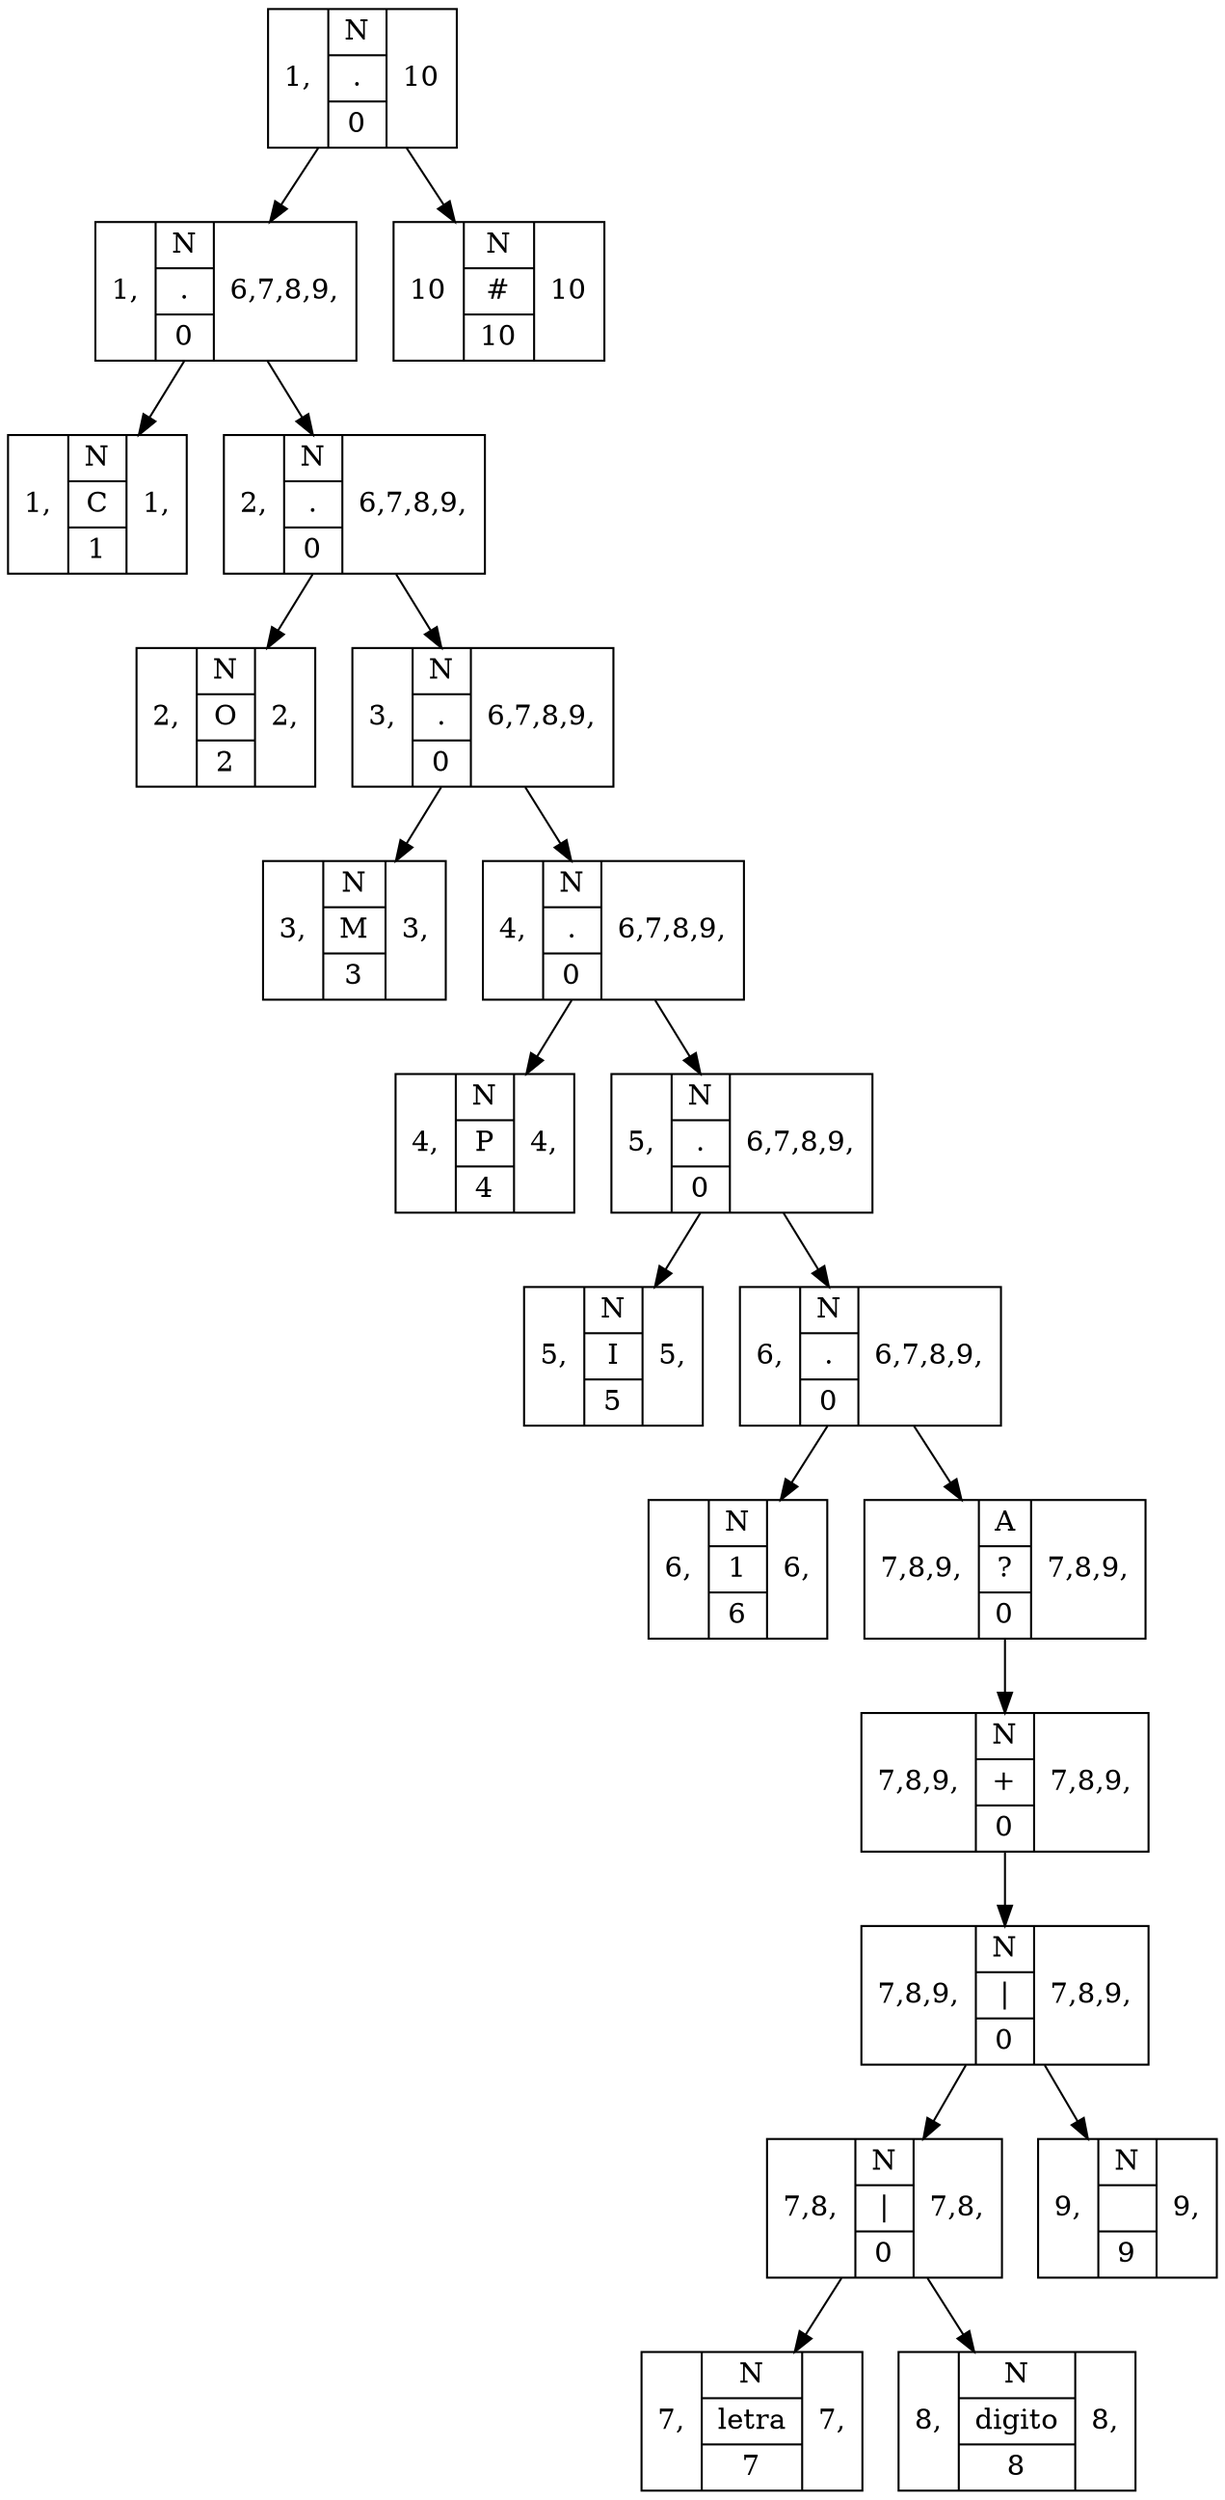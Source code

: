 digraph G{
rankdir=UD
node[shape=record]
concentrate=true
nodo28[ label = "1,|{N|.|0}|10"];
nodo26[ label = "1,|{N|.|0}|6,7,8,9,"];
nodo8[ label = "1,|{N|C|1}|1,"];
nodo26->nodo8
nodo25[ label = "2,|{N|.|0}|6,7,8,9,"];
nodo9[ label = "2,|{N|O|2}|2,"];
nodo25->nodo9
nodo24[ label = "3,|{N|.|0}|6,7,8,9,"];
nodo10[ label = "3,|{N|M|3}|3,"];
nodo24->nodo10
nodo23[ label = "4,|{N|.|0}|6,7,8,9,"];
nodo11[ label = "4,|{N|P|4}|4,"];
nodo23->nodo11
nodo22[ label = "5,|{N|.|0}|6,7,8,9,"];
nodo12[ label = "5,|{N|I|5}|5,"];
nodo22->nodo12
nodo21[ label = "6,|{N|.|0}|6,7,8,9,"];
nodo13[ label = "6,|{N|1|6}|6,"];
nodo21->nodo13
nodo20[ label = "7,8,9,|{A|?|0}|7,8,9,"];
nodo19[ label = "7,8,9,|{N|+|0}|7,8,9,"];
nodo18[ label = "7,8,9,|{N|\||0}|7,8,9,"];
nodo16[ label = "7,8,|{N|\||0}|7,8,"];
nodo14[ label = "7,|{N|letra|7}|7,"];
nodo16->nodo14
nodo15[ label = "8,|{N|digito|8}|8,"];
nodo16->nodo15
nodo18->nodo16
nodo17[ label = "9,|{N| |9}|9,"];
nodo18->nodo17
nodo19->nodo18
nodo20->nodo19
nodo21->nodo20
nodo22->nodo21
nodo23->nodo22
nodo24->nodo23
nodo25->nodo24
nodo26->nodo25
nodo28->nodo26
nodo27[ label = "10|{N|#|10}|10"];
nodo28->nodo27

}
